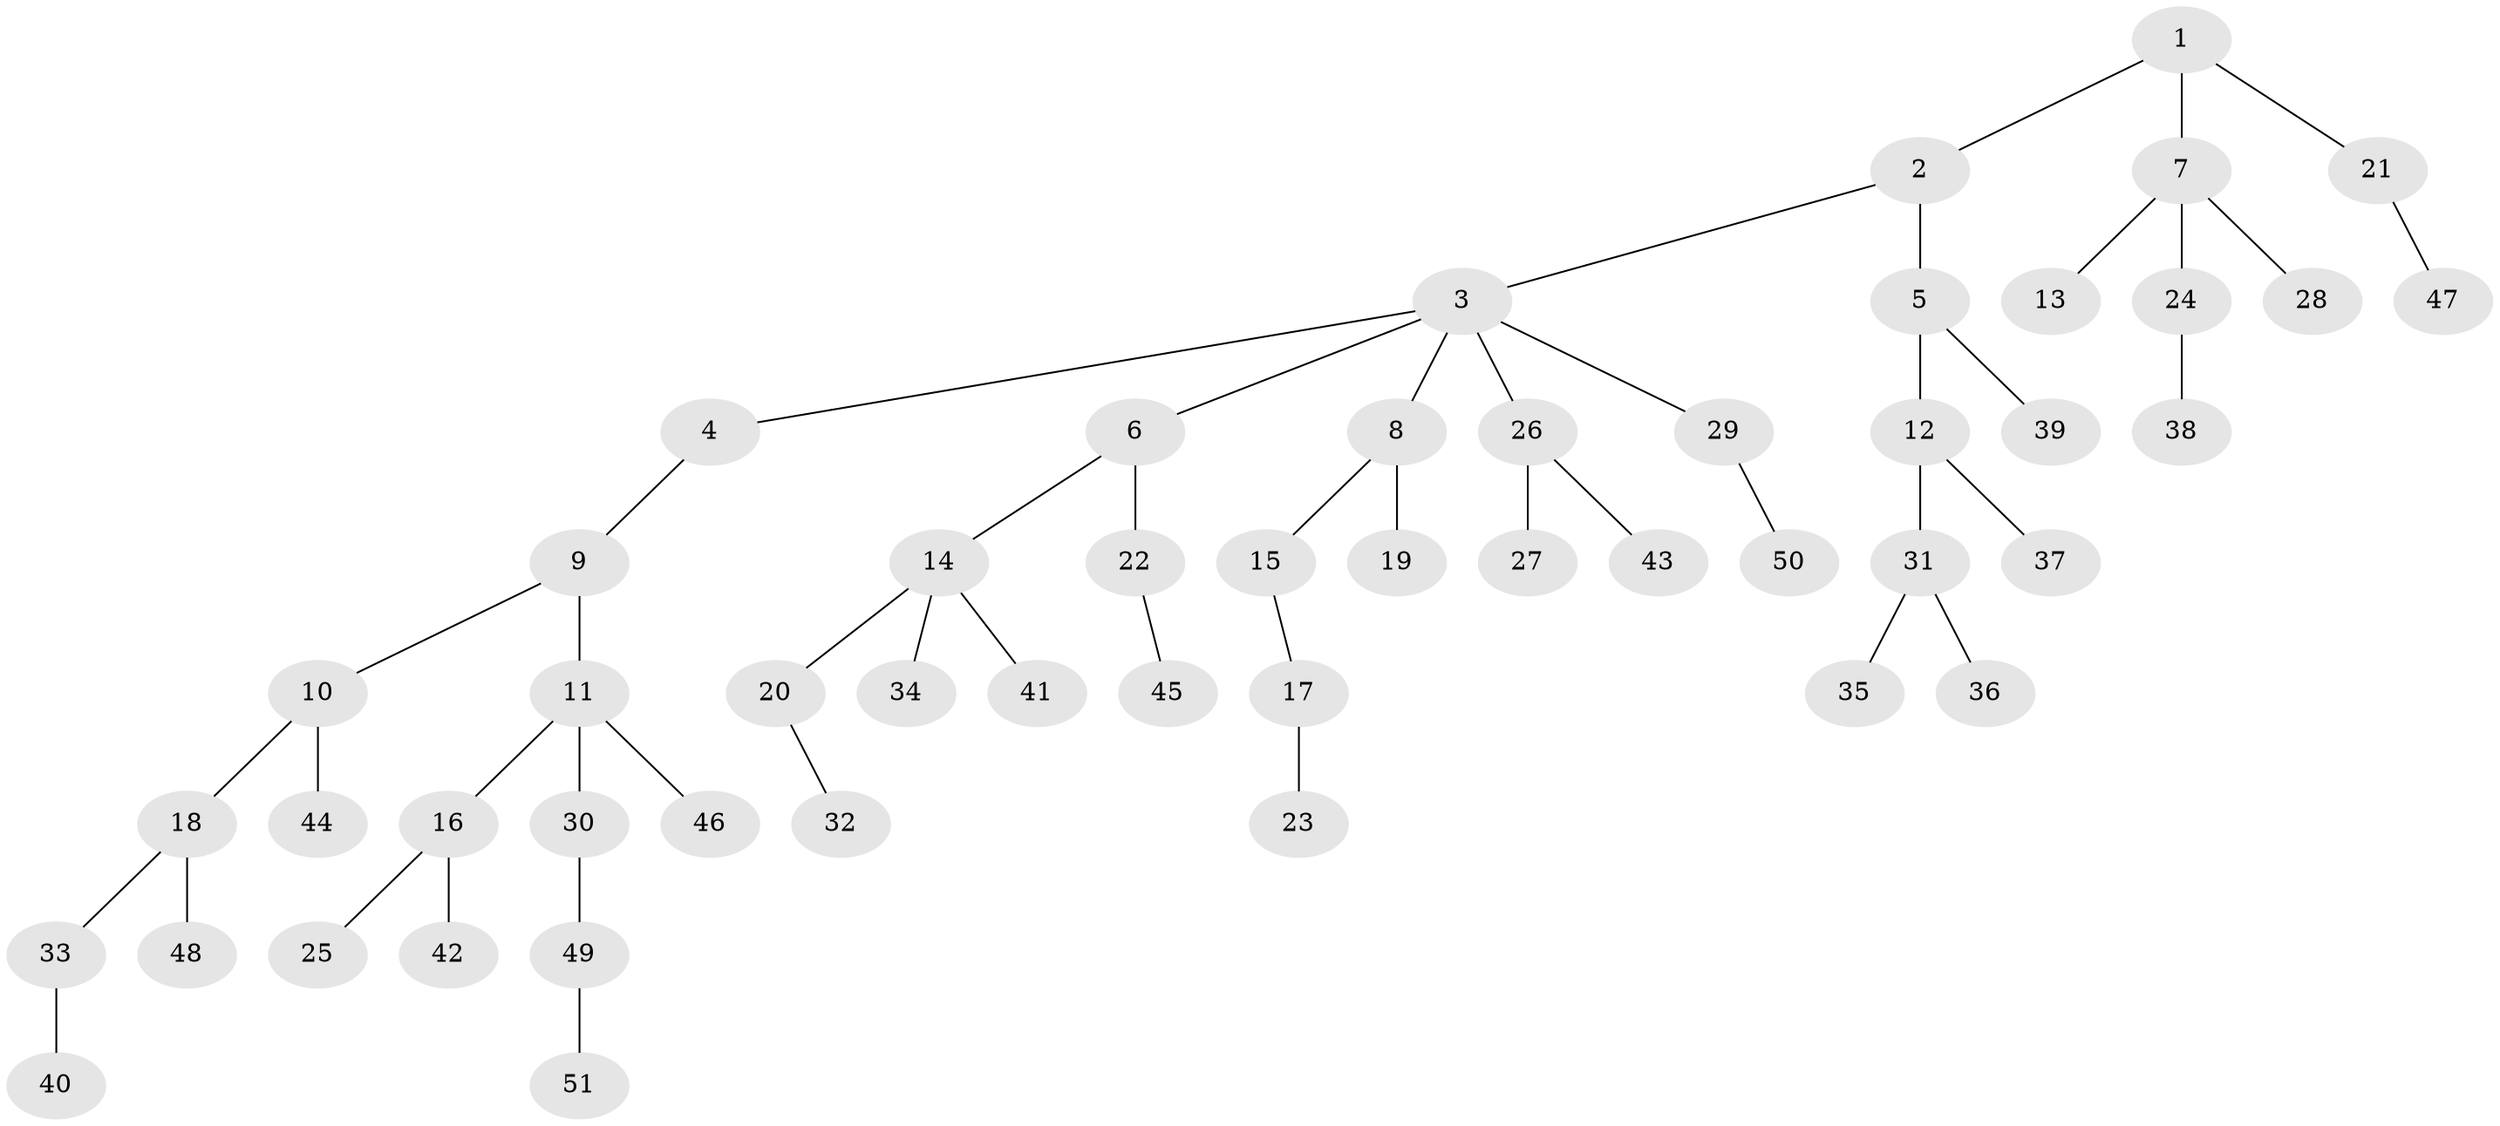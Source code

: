 // coarse degree distribution, {3: 0.12121212121212122, 7: 0.030303030303030304, 2: 0.30303030303030304, 4: 0.030303030303030304, 5: 0.030303030303030304, 1: 0.48484848484848486}
// Generated by graph-tools (version 1.1) at 2025/24/03/03/25 07:24:07]
// undirected, 51 vertices, 50 edges
graph export_dot {
graph [start="1"]
  node [color=gray90,style=filled];
  1;
  2;
  3;
  4;
  5;
  6;
  7;
  8;
  9;
  10;
  11;
  12;
  13;
  14;
  15;
  16;
  17;
  18;
  19;
  20;
  21;
  22;
  23;
  24;
  25;
  26;
  27;
  28;
  29;
  30;
  31;
  32;
  33;
  34;
  35;
  36;
  37;
  38;
  39;
  40;
  41;
  42;
  43;
  44;
  45;
  46;
  47;
  48;
  49;
  50;
  51;
  1 -- 2;
  1 -- 7;
  1 -- 21;
  2 -- 3;
  2 -- 5;
  3 -- 4;
  3 -- 6;
  3 -- 8;
  3 -- 26;
  3 -- 29;
  4 -- 9;
  5 -- 12;
  5 -- 39;
  6 -- 14;
  6 -- 22;
  7 -- 13;
  7 -- 24;
  7 -- 28;
  8 -- 15;
  8 -- 19;
  9 -- 10;
  9 -- 11;
  10 -- 18;
  10 -- 44;
  11 -- 16;
  11 -- 30;
  11 -- 46;
  12 -- 31;
  12 -- 37;
  14 -- 20;
  14 -- 34;
  14 -- 41;
  15 -- 17;
  16 -- 25;
  16 -- 42;
  17 -- 23;
  18 -- 33;
  18 -- 48;
  20 -- 32;
  21 -- 47;
  22 -- 45;
  24 -- 38;
  26 -- 27;
  26 -- 43;
  29 -- 50;
  30 -- 49;
  31 -- 35;
  31 -- 36;
  33 -- 40;
  49 -- 51;
}
